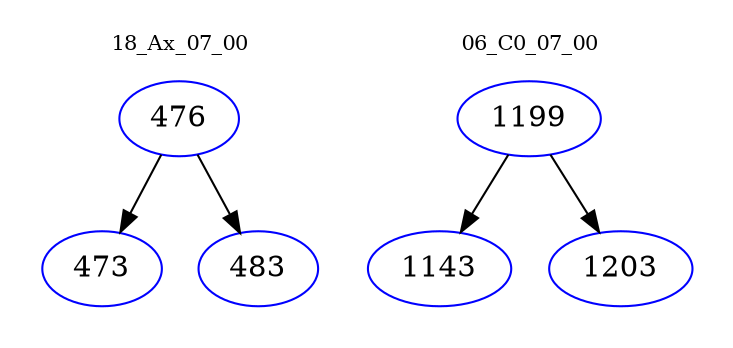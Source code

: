 digraph{
subgraph cluster_0 {
color = white
label = "18_Ax_07_00";
fontsize=10;
T0_476 [label="476", color="blue"]
T0_476 -> T0_473 [color="black"]
T0_473 [label="473", color="blue"]
T0_476 -> T0_483 [color="black"]
T0_483 [label="483", color="blue"]
}
subgraph cluster_1 {
color = white
label = "06_C0_07_00";
fontsize=10;
T1_1199 [label="1199", color="blue"]
T1_1199 -> T1_1143 [color="black"]
T1_1143 [label="1143", color="blue"]
T1_1199 -> T1_1203 [color="black"]
T1_1203 [label="1203", color="blue"]
}
}
